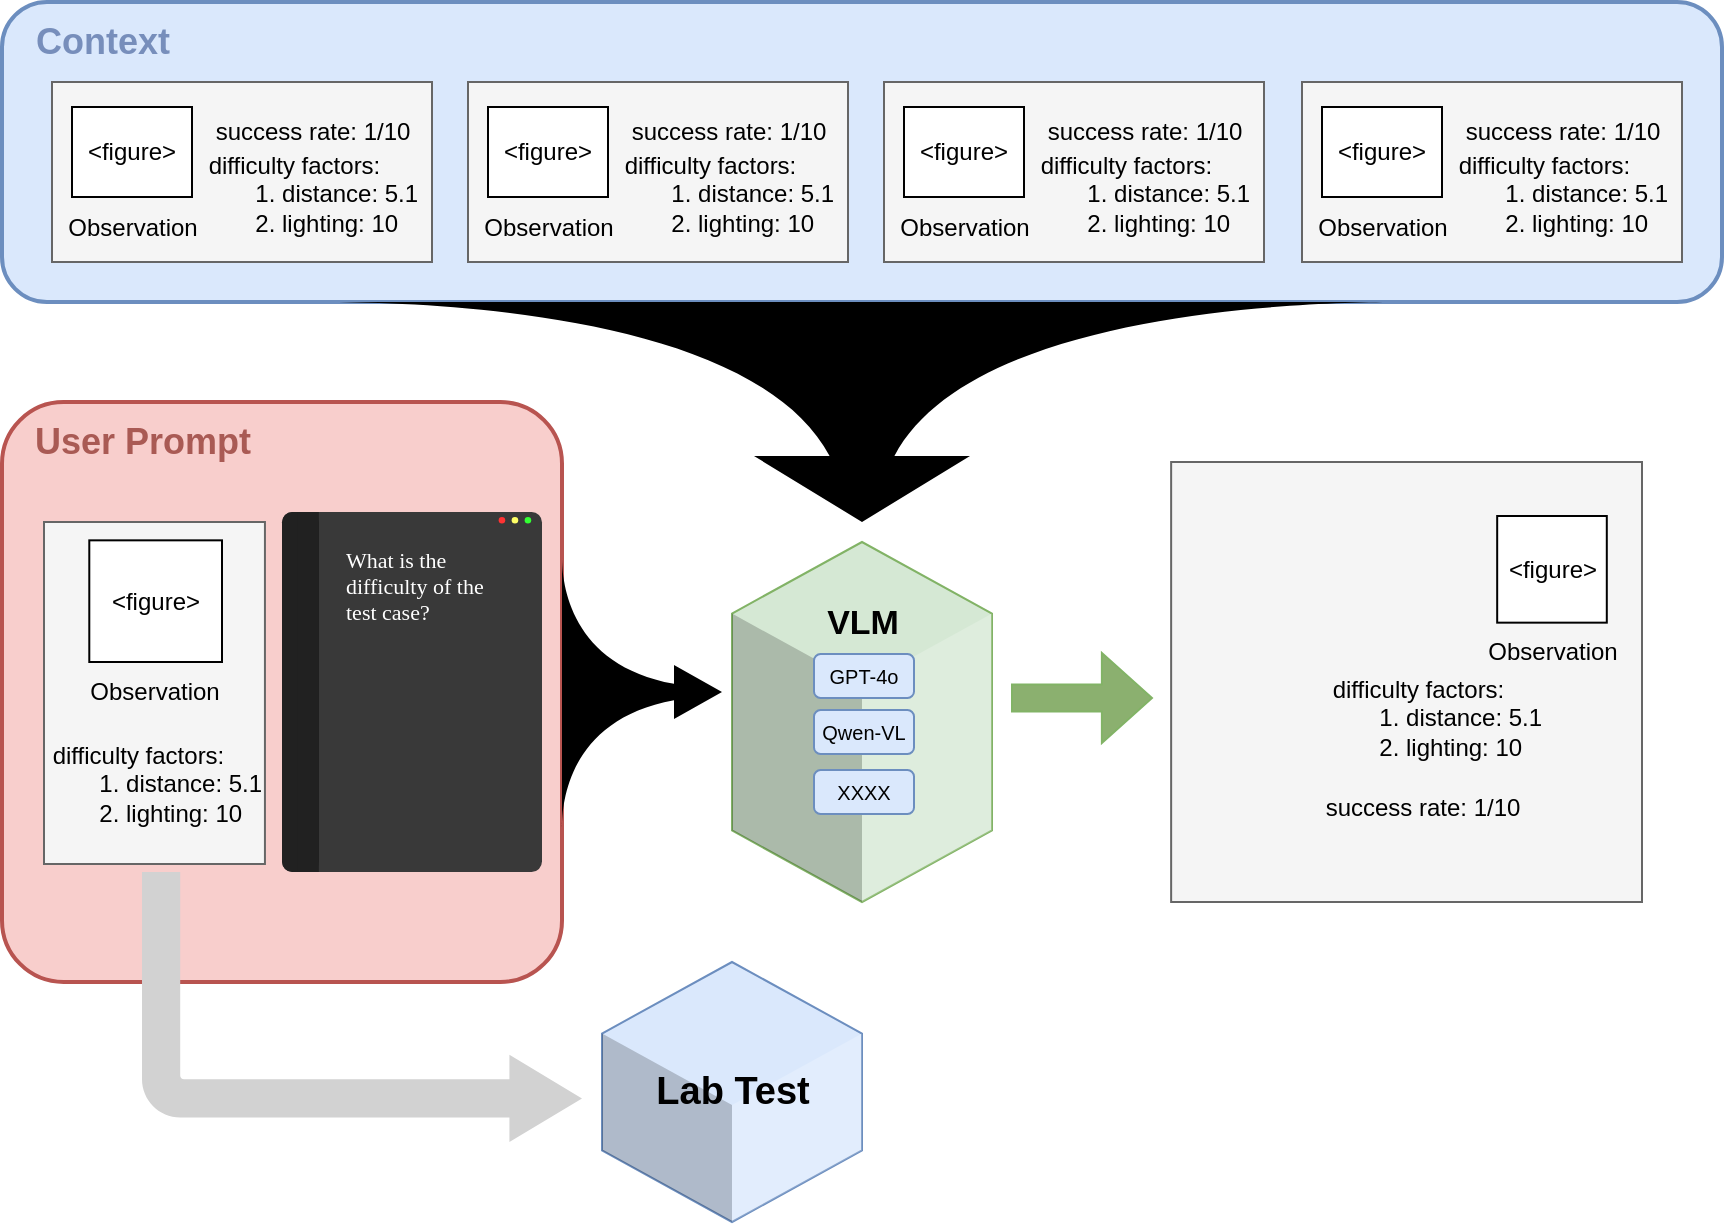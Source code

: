 <mxfile version="28.1.1">
  <diagram name="第 1 页" id="pIKOWr3wA6XIwj2baS32">
    <mxGraphModel dx="827" dy="555" grid="1" gridSize="10" guides="1" tooltips="1" connect="1" arrows="1" fold="1" page="1" pageScale="1" pageWidth="2009" pageHeight="827" math="0" shadow="0">
      <root>
        <mxCell id="0" />
        <mxCell id="1" parent="0" />
        <mxCell id="crVc_9CIVtoh6Q2KUuG3-3" value="" style="rounded=1;whiteSpace=wrap;html=1;fillColor=#dae8fc;strokeColor=#6c8ebf;strokeWidth=2;" parent="1" vertex="1">
          <mxGeometry x="80" y="130" width="860" height="150" as="geometry" />
        </mxCell>
        <mxCell id="crVc_9CIVtoh6Q2KUuG3-4" value="&lt;font style=&quot;font-size: 18px; color: light-dark(rgb(119, 142, 187), rgb(43, 130, 218));&quot;&gt;&lt;b style=&quot;&quot;&gt;Context&lt;/b&gt;&lt;/font&gt;" style="text;html=1;align=center;verticalAlign=middle;resizable=0;points=[];autosize=1;strokeColor=none;fillColor=none;" parent="1" vertex="1">
          <mxGeometry x="85" y="130" width="90" height="40" as="geometry" />
        </mxCell>
        <mxCell id="crVc_9CIVtoh6Q2KUuG3-11" value="" style="rounded=1;whiteSpace=wrap;html=1;fillColor=#f8cecc;strokeColor=#b85450;strokeWidth=2;arcSize=11;" parent="1" vertex="1">
          <mxGeometry x="80" y="330" width="280" height="290" as="geometry" />
        </mxCell>
        <mxCell id="crVc_9CIVtoh6Q2KUuG3-13" value="" style="group" parent="1" vertex="1" connectable="0">
          <mxGeometry x="100" y="170" width="208" height="90" as="geometry" />
        </mxCell>
        <mxCell id="crVc_9CIVtoh6Q2KUuG3-6" value="" style="rounded=0;whiteSpace=wrap;html=1;fillColor=#f5f5f5;fontColor=#333333;strokeColor=#666666;" parent="crVc_9CIVtoh6Q2KUuG3-13" vertex="1">
          <mxGeometry x="5" width="190" height="90" as="geometry" />
        </mxCell>
        <mxCell id="crVc_9CIVtoh6Q2KUuG3-7" value="&amp;lt;figure&amp;gt;" style="rounded=0;whiteSpace=wrap;html=1;" parent="crVc_9CIVtoh6Q2KUuG3-13" vertex="1">
          <mxGeometry x="15" y="12.5" width="60" height="45" as="geometry" />
        </mxCell>
        <mxCell id="crVc_9CIVtoh6Q2KUuG3-8" value="Observation" style="text;html=1;align=center;verticalAlign=middle;resizable=0;points=[];autosize=1;strokeColor=none;fillColor=none;" parent="crVc_9CIVtoh6Q2KUuG3-13" vertex="1">
          <mxGeometry y="57.5" width="90" height="30" as="geometry" />
        </mxCell>
        <mxCell id="crVc_9CIVtoh6Q2KUuG3-9" value="success rate: 1/10" style="text;html=1;align=center;verticalAlign=middle;resizable=0;points=[];autosize=1;strokeColor=none;fillColor=none;" parent="crVc_9CIVtoh6Q2KUuG3-13" vertex="1">
          <mxGeometry x="75" y="10" width="120" height="30" as="geometry" />
        </mxCell>
        <mxCell id="crVc_9CIVtoh6Q2KUuG3-10" value="&amp;nbsp;difficulty factors:&lt;div&gt;&lt;span style=&quot;white-space: pre;&quot;&gt;&#x9;&lt;/span&gt;1. distance: 5.1&lt;br&gt;&lt;/div&gt;&lt;div&gt;&lt;span style=&quot;white-space: pre;&quot;&gt;&#x9;&lt;/span&gt;2. lighting: 10&lt;br&gt;&lt;/div&gt;" style="text;html=1;align=left;verticalAlign=middle;resizable=0;points=[];autosize=1;strokeColor=none;fillColor=none;" parent="crVc_9CIVtoh6Q2KUuG3-13" vertex="1">
          <mxGeometry x="78" y="25.5" width="130" height="60" as="geometry" />
        </mxCell>
        <mxCell id="crVc_9CIVtoh6Q2KUuG3-14" value="" style="group" parent="1" vertex="1" connectable="0">
          <mxGeometry x="308" y="170" width="208" height="90" as="geometry" />
        </mxCell>
        <mxCell id="crVc_9CIVtoh6Q2KUuG3-15" value="" style="rounded=0;whiteSpace=wrap;html=1;fillColor=#f5f5f5;fontColor=#333333;strokeColor=#666666;" parent="crVc_9CIVtoh6Q2KUuG3-14" vertex="1">
          <mxGeometry x="5" width="190" height="90" as="geometry" />
        </mxCell>
        <mxCell id="crVc_9CIVtoh6Q2KUuG3-16" value="&amp;lt;figure&amp;gt;" style="rounded=0;whiteSpace=wrap;html=1;" parent="crVc_9CIVtoh6Q2KUuG3-14" vertex="1">
          <mxGeometry x="15" y="12.5" width="60" height="45" as="geometry" />
        </mxCell>
        <mxCell id="crVc_9CIVtoh6Q2KUuG3-17" value="Observation" style="text;html=1;align=center;verticalAlign=middle;resizable=0;points=[];autosize=1;strokeColor=none;fillColor=none;" parent="crVc_9CIVtoh6Q2KUuG3-14" vertex="1">
          <mxGeometry y="57.5" width="90" height="30" as="geometry" />
        </mxCell>
        <mxCell id="crVc_9CIVtoh6Q2KUuG3-18" value="success rate: 1/10" style="text;html=1;align=center;verticalAlign=middle;resizable=0;points=[];autosize=1;strokeColor=none;fillColor=none;" parent="crVc_9CIVtoh6Q2KUuG3-14" vertex="1">
          <mxGeometry x="75" y="10" width="120" height="30" as="geometry" />
        </mxCell>
        <mxCell id="crVc_9CIVtoh6Q2KUuG3-19" value="&amp;nbsp;difficulty factors:&lt;div&gt;&lt;span style=&quot;white-space: pre;&quot;&gt;&#x9;&lt;/span&gt;1. distance: 5.1&lt;br&gt;&lt;/div&gt;&lt;div&gt;&lt;span style=&quot;white-space: pre;&quot;&gt;&#x9;&lt;/span&gt;2. lighting: 10&lt;br&gt;&lt;/div&gt;" style="text;html=1;align=left;verticalAlign=middle;resizable=0;points=[];autosize=1;strokeColor=none;fillColor=none;" parent="crVc_9CIVtoh6Q2KUuG3-14" vertex="1">
          <mxGeometry x="78" y="25.5" width="130" height="60" as="geometry" />
        </mxCell>
        <mxCell id="crVc_9CIVtoh6Q2KUuG3-20" value="" style="group" parent="1" vertex="1" connectable="0">
          <mxGeometry x="516" y="170" width="208" height="90" as="geometry" />
        </mxCell>
        <mxCell id="crVc_9CIVtoh6Q2KUuG3-21" value="" style="rounded=0;whiteSpace=wrap;html=1;fillColor=#f5f5f5;fontColor=#333333;strokeColor=#666666;" parent="crVc_9CIVtoh6Q2KUuG3-20" vertex="1">
          <mxGeometry x="5" width="190" height="90" as="geometry" />
        </mxCell>
        <mxCell id="crVc_9CIVtoh6Q2KUuG3-22" value="&amp;lt;figure&amp;gt;" style="rounded=0;whiteSpace=wrap;html=1;" parent="crVc_9CIVtoh6Q2KUuG3-20" vertex="1">
          <mxGeometry x="15" y="12.5" width="60" height="45" as="geometry" />
        </mxCell>
        <mxCell id="crVc_9CIVtoh6Q2KUuG3-23" value="Observation" style="text;html=1;align=center;verticalAlign=middle;resizable=0;points=[];autosize=1;strokeColor=none;fillColor=none;" parent="crVc_9CIVtoh6Q2KUuG3-20" vertex="1">
          <mxGeometry y="57.5" width="90" height="30" as="geometry" />
        </mxCell>
        <mxCell id="crVc_9CIVtoh6Q2KUuG3-24" value="success rate: 1/10" style="text;html=1;align=center;verticalAlign=middle;resizable=0;points=[];autosize=1;strokeColor=none;fillColor=none;" parent="crVc_9CIVtoh6Q2KUuG3-20" vertex="1">
          <mxGeometry x="75" y="10" width="120" height="30" as="geometry" />
        </mxCell>
        <mxCell id="crVc_9CIVtoh6Q2KUuG3-25" value="&amp;nbsp;difficulty factors:&lt;div&gt;&lt;span style=&quot;white-space: pre;&quot;&gt;&#x9;&lt;/span&gt;1. distance: 5.1&lt;br&gt;&lt;/div&gt;&lt;div&gt;&lt;span style=&quot;white-space: pre;&quot;&gt;&#x9;&lt;/span&gt;2. lighting: 10&lt;br&gt;&lt;/div&gt;" style="text;html=1;align=left;verticalAlign=middle;resizable=0;points=[];autosize=1;strokeColor=none;fillColor=none;" parent="crVc_9CIVtoh6Q2KUuG3-20" vertex="1">
          <mxGeometry x="78" y="25.5" width="130" height="60" as="geometry" />
        </mxCell>
        <mxCell id="crVc_9CIVtoh6Q2KUuG3-26" value="" style="group" parent="1" vertex="1" connectable="0">
          <mxGeometry x="725" y="170" width="208" height="90" as="geometry" />
        </mxCell>
        <mxCell id="crVc_9CIVtoh6Q2KUuG3-27" value="" style="rounded=0;whiteSpace=wrap;html=1;fillColor=#f5f5f5;fontColor=#333333;strokeColor=#666666;" parent="crVc_9CIVtoh6Q2KUuG3-26" vertex="1">
          <mxGeometry x="5" width="190" height="90" as="geometry" />
        </mxCell>
        <mxCell id="crVc_9CIVtoh6Q2KUuG3-28" value="&amp;lt;figure&amp;gt;" style="rounded=0;whiteSpace=wrap;html=1;" parent="crVc_9CIVtoh6Q2KUuG3-26" vertex="1">
          <mxGeometry x="15" y="12.5" width="60" height="45" as="geometry" />
        </mxCell>
        <mxCell id="crVc_9CIVtoh6Q2KUuG3-29" value="Observation" style="text;html=1;align=center;verticalAlign=middle;resizable=0;points=[];autosize=1;strokeColor=none;fillColor=none;" parent="crVc_9CIVtoh6Q2KUuG3-26" vertex="1">
          <mxGeometry y="57.5" width="90" height="30" as="geometry" />
        </mxCell>
        <mxCell id="crVc_9CIVtoh6Q2KUuG3-30" value="success rate: 1/10" style="text;html=1;align=center;verticalAlign=middle;resizable=0;points=[];autosize=1;strokeColor=none;fillColor=none;" parent="crVc_9CIVtoh6Q2KUuG3-26" vertex="1">
          <mxGeometry x="75" y="10" width="120" height="30" as="geometry" />
        </mxCell>
        <mxCell id="crVc_9CIVtoh6Q2KUuG3-31" value="&amp;nbsp;difficulty factors:&lt;div&gt;&lt;span style=&quot;white-space: pre;&quot;&gt;&#x9;&lt;/span&gt;1. distance: 5.1&lt;br&gt;&lt;/div&gt;&lt;div&gt;&lt;span style=&quot;white-space: pre;&quot;&gt;&#x9;&lt;/span&gt;2. lighting: 10&lt;br&gt;&lt;/div&gt;" style="text;html=1;align=left;verticalAlign=middle;resizable=0;points=[];autosize=1;strokeColor=none;fillColor=none;" parent="crVc_9CIVtoh6Q2KUuG3-26" vertex="1">
          <mxGeometry x="78" y="25.5" width="130" height="60" as="geometry" />
        </mxCell>
        <mxCell id="crVc_9CIVtoh6Q2KUuG3-55" value="" style="shape=stencil(tZXRjoIwEEW/pq+bluqafdx0d/+jYpXG2pIWFf/ewhRiEVhCIDGYmUtPbzsziihzGc8FSnCG6A9KEoKxf/r43om5y0VaQPLGreR7JUBxhTVncZeHIjCkzoSVRaXSX4S//TvVh7LUaO0h0mgXKS+6h3Gp/VpcAixs/4ii3PMvohA2mIQsSv6mYz+264DJSn5jbON+cb/LgWPHZK3CLQYm87GU+cxQc1O25+n5ZM1VH3rN2Gquxvu9HUYIszjstTOwKWVHY8WIG5jm1ChjfQK+691AYCCMXe5RKtWzvkpPWJ3z6mfkTWjki7mJfy6rn9yW/mqBQOJLfJAIUiYQbho5xKH5ShrkXZBDvJvkQUn9cohNfIo5iG1n2PAMxucCNugMRLcgrQ8S33gowFenIDguSHv0piLTPCjjxEhT+vxAX0K7w2wMjeLbxNVZ+OOtE08=);whiteSpace=wrap;html=1;strokeWidth=2;gradientColor=none;editable=1;movable=1;resizable=1;rotatable=1;deletable=1;locked=0;connectable=1;strokeColor=none;fillColor=light-dark(#778ebb, #2b82da);flipH=0;" parent="1" vertex="1">
          <mxGeometry x="240" y="280" width="540" height="110" as="geometry" />
        </mxCell>
        <mxCell id="crVc_9CIVtoh6Q2KUuG3-62" value="&lt;font style=&quot;font-size: 18px;&quot;&gt;&lt;b style=&quot;&quot;&gt;User Prompt&lt;/b&gt;&lt;/font&gt;" style="text;html=1;align=center;verticalAlign=middle;resizable=0;points=[];autosize=1;strokeColor=none;fillColor=none;fontColor=light-dark(#a95a54, #ededed);" parent="1" vertex="1">
          <mxGeometry x="85" y="330" width="130" height="40" as="geometry" />
        </mxCell>
        <mxCell id="crVc_9CIVtoh6Q2KUuG3-69" value="" style="group" parent="1" vertex="1" connectable="0">
          <mxGeometry x="100.0" y="390" width="130" height="171" as="geometry" />
        </mxCell>
        <mxCell id="crVc_9CIVtoh6Q2KUuG3-64" value="" style="rounded=0;whiteSpace=wrap;html=1;fillColor=#f5f5f5;fontColor=#333333;strokeColor=#666666;" parent="crVc_9CIVtoh6Q2KUuG3-69" vertex="1">
          <mxGeometry x="1.0" width="110.47" height="171" as="geometry" />
        </mxCell>
        <mxCell id="crVc_9CIVtoh6Q2KUuG3-65" value="&amp;lt;figure&amp;gt;" style="rounded=0;whiteSpace=wrap;html=1;" parent="crVc_9CIVtoh6Q2KUuG3-69" vertex="1">
          <mxGeometry x="23.65" y="9.17" width="66.35" height="60.83" as="geometry" />
        </mxCell>
        <mxCell id="crVc_9CIVtoh6Q2KUuG3-66" value="Observation" style="text;html=1;align=center;verticalAlign=middle;resizable=0;points=[];autosize=1;strokeColor=none;fillColor=none;" parent="crVc_9CIVtoh6Q2KUuG3-69" vertex="1">
          <mxGeometry x="11.24" y="70.497" width="90" height="30" as="geometry" />
        </mxCell>
        <mxCell id="crVc_9CIVtoh6Q2KUuG3-68" value="&amp;nbsp;difficulty factors:&lt;div&gt;&lt;span style=&quot;white-space: pre;&quot;&gt;&#x9;&lt;/span&gt;1. distance: 5.1&lt;br&gt;&lt;/div&gt;&lt;div&gt;&lt;span style=&quot;white-space: pre;&quot;&gt;&#x9;&lt;/span&gt;2. lighting: 10&lt;br&gt;&lt;/div&gt;" style="text;html=1;align=left;verticalAlign=middle;resizable=0;points=[];autosize=1;strokeColor=none;fillColor=none;" parent="crVc_9CIVtoh6Q2KUuG3-69" vertex="1">
          <mxGeometry y="101" width="130" height="60" as="geometry" />
        </mxCell>
        <mxCell id="crVc_9CIVtoh6Q2KUuG3-73" value="" style="verticalLabelPosition=bottom;verticalAlign=top;html=1;shape=mxgraph.infographic.shadedCube;isoAngle=17.09;fillColor=#d5e8d4;strokeColor=#82b366;pointerEvents=0;align=center;fontFamily=Helvetica;fontSize=12;flipH=1;" parent="1" vertex="1">
          <mxGeometry x="445" y="400" width="130" height="180" as="geometry" />
        </mxCell>
        <mxCell id="crVc_9CIVtoh6Q2KUuG3-83" value="" style="group;rotation=0;strokeColor=none;direction=west;convertToSvg=0;" parent="1" vertex="1" connectable="0">
          <mxGeometry x="480" y="420" width="60" height="116" as="geometry" />
        </mxCell>
        <mxCell id="crVc_9CIVtoh6Q2KUuG3-79" value="&lt;span style=&quot;font-size: 10px;&quot;&gt;XXXX&lt;/span&gt;" style="rounded=1;whiteSpace=wrap;html=1;pointerEvents=0;align=center;verticalAlign=middle;fontFamily=Helvetica;fontSize=12;fillColor=#dae8fc;strokeColor=#6c8ebf;rotation=0;" parent="crVc_9CIVtoh6Q2KUuG3-83" vertex="1">
          <mxGeometry x="6" y="94" width="50" height="22" as="geometry" />
        </mxCell>
        <mxCell id="crVc_9CIVtoh6Q2KUuG3-76" value="&lt;font style=&quot;font-size: 17px;&quot;&gt;VLM&lt;/font&gt;" style="text;html=1;align=center;verticalAlign=middle;resizable=0;points=[];autosize=1;strokeColor=none;fillColor=none;fontFamily=Helvetica;fontSize=18;fontColor=default;fontStyle=1;rotation=0;" parent="crVc_9CIVtoh6Q2KUuG3-83" vertex="1">
          <mxGeometry width="60" height="40" as="geometry" />
        </mxCell>
        <mxCell id="crVc_9CIVtoh6Q2KUuG3-77" value="&lt;font style=&quot;font-size: 10px;&quot;&gt;GPT-4o&lt;/font&gt;" style="rounded=1;whiteSpace=wrap;html=1;pointerEvents=0;align=center;verticalAlign=middle;fontFamily=Helvetica;fontSize=12;fillColor=#dae8fc;strokeColor=#6c8ebf;rotation=0;" parent="crVc_9CIVtoh6Q2KUuG3-83" vertex="1">
          <mxGeometry x="6" y="36" width="50" height="22" as="geometry" />
        </mxCell>
        <mxCell id="crVc_9CIVtoh6Q2KUuG3-78" value="&lt;span style=&quot;font-size: 10px;&quot;&gt;Qwen-VL&lt;/span&gt;" style="rounded=1;whiteSpace=wrap;html=1;pointerEvents=0;align=center;verticalAlign=middle;fontFamily=Helvetica;fontSize=12;fillColor=#dae8fc;strokeColor=#6c8ebf;rotation=0;" parent="crVc_9CIVtoh6Q2KUuG3-83" vertex="1">
          <mxGeometry x="6" y="64" width="50" height="22" as="geometry" />
        </mxCell>
        <mxCell id="crVc_9CIVtoh6Q2KUuG3-148" value="" style="group" parent="1" vertex="1" connectable="0">
          <mxGeometry x="220" y="385" width="140" height="180" as="geometry" />
        </mxCell>
        <mxCell id="crVc_9CIVtoh6Q2KUuG3-70" value="" style="rounded=1;whiteSpace=wrap;html=1;pointerEvents=0;align=center;verticalAlign=top;fontFamily=Helvetica;fontSize=12;fontColor=default;fillColor=light-dark(#393939,#EDEDED);gradientColor=none;arcSize=4;strokeColor=none;fillStyle=auto;gradientDirection=west;" parent="crVc_9CIVtoh6Q2KUuG3-148" vertex="1">
          <mxGeometry width="130" height="180" as="geometry" />
        </mxCell>
        <mxCell id="crVc_9CIVtoh6Q2KUuG3-141" value="" style="group" parent="crVc_9CIVtoh6Q2KUuG3-148" vertex="1" connectable="0">
          <mxGeometry width="18.417" height="180" as="geometry" />
        </mxCell>
        <mxCell id="crVc_9CIVtoh6Q2KUuG3-139" value="" style="rounded=1;whiteSpace=wrap;html=1;pointerEvents=0;align=center;verticalAlign=top;fontFamily=Helvetica;fontSize=12;fontColor=default;fillColor=light-dark(#212121,#EDEDED);gradientColor=none;arcSize=28;strokeColor=none;fillStyle=auto;gradientDirection=west;" parent="crVc_9CIVtoh6Q2KUuG3-141" vertex="1">
          <mxGeometry width="18.417" height="180" as="geometry" />
        </mxCell>
        <mxCell id="crVc_9CIVtoh6Q2KUuG3-140" value="" style="rounded=1;whiteSpace=wrap;html=1;pointerEvents=0;align=center;verticalAlign=top;fontFamily=Helvetica;fontSize=12;fontColor=default;fillColor=light-dark(#212121,#EDEDED);gradientColor=none;arcSize=0;strokeColor=none;fillStyle=auto;gradientDirection=west;" parent="crVc_9CIVtoh6Q2KUuG3-141" vertex="1">
          <mxGeometry x="7.583" width="10.833" height="180" as="geometry" />
        </mxCell>
        <mxCell id="crVc_9CIVtoh6Q2KUuG3-147" value="" style="group" parent="crVc_9CIVtoh6Q2KUuG3-148" vertex="1" connectable="0">
          <mxGeometry x="108.333" y="2.455" width="17.333" height="3.273" as="geometry" />
        </mxCell>
        <mxCell id="crVc_9CIVtoh6Q2KUuG3-144" value="" style="ellipse;whiteSpace=wrap;html=1;pointerEvents=0;align=center;verticalAlign=top;fontFamily=Helvetica;fontSize=12;fontColor=default;fillColor=#FFFF66;gradientColor=none;aspect=fixed;strokeColor=none;" parent="crVc_9CIVtoh6Q2KUuG3-147" vertex="1">
          <mxGeometry x="6.5" width="3.273" height="3.273" as="geometry" />
        </mxCell>
        <mxCell id="crVc_9CIVtoh6Q2KUuG3-145" value="" style="ellipse;whiteSpace=wrap;html=1;pointerEvents=0;align=center;verticalAlign=top;fontFamily=Helvetica;fontSize=12;fontColor=default;fillColor=#33FF33;gradientColor=none;aspect=fixed;strokeColor=none;" parent="crVc_9CIVtoh6Q2KUuG3-147" vertex="1">
          <mxGeometry x="13" width="3.273" height="3.273" as="geometry" />
        </mxCell>
        <mxCell id="crVc_9CIVtoh6Q2KUuG3-146" value="" style="ellipse;whiteSpace=wrap;html=1;pointerEvents=0;align=center;verticalAlign=top;fontFamily=Helvetica;fontSize=12;fontColor=default;fillColor=#FF3333;gradientColor=none;aspect=fixed;strokeColor=none;" parent="crVc_9CIVtoh6Q2KUuG3-147" vertex="1">
          <mxGeometry width="3.273" height="3.273" as="geometry" />
        </mxCell>
        <mxCell id="crVc_9CIVtoh6Q2KUuG3-72" value="What is the difficulty of the test case?" style="whiteSpace=wrap;html=1;pointerEvents=0;align=left;verticalAlign=top;fontFamily=Consolas;fontSize=11;fontColor=#FFFFFF;fillColor=none;gradientColor=none;strokeColor=none;" parent="crVc_9CIVtoh6Q2KUuG3-148" vertex="1">
          <mxGeometry x="30" y="11.455" width="80" height="49.091" as="geometry" />
        </mxCell>
        <mxCell id="crVc_9CIVtoh6Q2KUuG3-149" value="" style="shape=stencil(tZXRjoIwEEW/pq+bluqafdx0d/+jYpXG2pIWFf/ewhRiEVhCIDGYmUtPbzsziihzGc8FSnCG6A9KEoKxf/r43om5y0VaQPLGreR7JUBxhTVncZeHIjCkzoSVRaXSX4S//TvVh7LUaO0h0mgXKS+6h3Gp/VpcAixs/4ii3PMvohA2mIQsSv6mYz+264DJSn5jbON+cb/LgWPHZK3CLQYm87GU+cxQc1O25+n5ZM1VH3rN2Gquxvu9HUYIszjstTOwKWVHY8WIG5jm1ChjfQK+691AYCCMXe5RKtWzvkpPWJ3z6mfkTWjki7mJfy6rn9yW/mqBQOJLfJAIUiYQbho5xKH5ShrkXZBDvJvkQUn9cohNfIo5iG1n2PAMxucCNugMRLcgrQ8S33gowFenIDguSHv0piLTPCjjxEhT+vxAX0K7w2wMjeLbxNVZ+OOtE08=);whiteSpace=wrap;html=1;strokeWidth=2;gradientColor=none;editable=1;movable=1;resizable=1;rotatable=1;deletable=1;locked=0;connectable=1;strokeColor=none;fillColor=light-dark(#a95a54, #2b82da);flipH=0;direction=north;" parent="1" vertex="1">
          <mxGeometry x="360" y="407.25" width="80" height="135.5" as="geometry" />
        </mxCell>
        <mxCell id="hDEv1wbBDbdIeiEGGIjY-1" value="" style="html=1;shadow=0;dashed=0;align=center;verticalAlign=middle;shape=mxgraph.arrows2.arrow;dy=0.7;dx=25.06;notch=0;fillColor=light-dark(#8bb06f, #1f2f1e);strokeColor=#82b366;" vertex="1" parent="1">
          <mxGeometry x="585" y="455.5" width="70" height="45" as="geometry" />
        </mxCell>
        <mxCell id="hDEv1wbBDbdIeiEGGIjY-2" value="" style="group" vertex="1" connectable="0" parent="1">
          <mxGeometry x="660" y="360" width="240" height="220" as="geometry" />
        </mxCell>
        <mxCell id="hDEv1wbBDbdIeiEGGIjY-3" value="" style="rounded=0;whiteSpace=wrap;html=1;fillColor=#f5f5f5;fontColor=#333333;strokeColor=#666666;" vertex="1" parent="hDEv1wbBDbdIeiEGGIjY-2">
          <mxGeometry x="4.57" width="235.43" height="220" as="geometry" />
        </mxCell>
        <mxCell id="hDEv1wbBDbdIeiEGGIjY-4" value="&amp;lt;figure&amp;gt;" style="rounded=0;whiteSpace=wrap;html=1;" vertex="1" parent="hDEv1wbBDbdIeiEGGIjY-2">
          <mxGeometry x="167.59" y="27" width="54.81" height="53.33" as="geometry" />
        </mxCell>
        <mxCell id="hDEv1wbBDbdIeiEGGIjY-5" value="Observation" style="text;html=1;align=center;verticalAlign=middle;resizable=0;points=[];autosize=1;strokeColor=none;fillColor=none;" vertex="1" parent="hDEv1wbBDbdIeiEGGIjY-2">
          <mxGeometry x="150" y="80.328" width="90" height="30" as="geometry" />
        </mxCell>
        <mxCell id="hDEv1wbBDbdIeiEGGIjY-6" value="success rate: 1/10" style="text;html=1;align=center;verticalAlign=middle;resizable=0;points=[];autosize=1;strokeColor=none;fillColor=none;" vertex="1" parent="hDEv1wbBDbdIeiEGGIjY-2">
          <mxGeometry x="70.0" y="157.782" width="120" height="30" as="geometry" />
        </mxCell>
        <mxCell id="hDEv1wbBDbdIeiEGGIjY-7" value="&amp;nbsp;difficulty factors:&lt;div&gt;&lt;span style=&quot;white-space: pre;&quot;&gt;&#x9;&lt;/span&gt;1. distance: 5.1&lt;br&gt;&lt;/div&gt;&lt;div&gt;&lt;span style=&quot;white-space: pre;&quot;&gt;&#x9;&lt;/span&gt;2. lighting: 10&lt;br&gt;&lt;/div&gt;" style="text;html=1;align=left;verticalAlign=middle;resizable=0;points=[];autosize=1;strokeColor=none;fillColor=none;" vertex="1" parent="hDEv1wbBDbdIeiEGGIjY-2">
          <mxGeometry x="80" y="97.787" width="130" height="60" as="geometry" />
        </mxCell>
        <mxCell id="hDEv1wbBDbdIeiEGGIjY-8" value="" style="verticalLabelPosition=bottom;verticalAlign=top;html=1;shape=mxgraph.infographic.shadedCube;isoAngle=17.09;fillColor=#dae8fc;strokeColor=#6c8ebf;pointerEvents=0;align=center;fontFamily=Helvetica;fontSize=12;flipH=1;" vertex="1" parent="1">
          <mxGeometry x="380" y="610" width="130" height="130" as="geometry" />
        </mxCell>
        <mxCell id="hDEv1wbBDbdIeiEGGIjY-9" value="&lt;font&gt;&lt;b&gt;Lab Test&lt;/b&gt;&lt;/font&gt;" style="text;html=1;align=center;verticalAlign=middle;resizable=0;points=[];autosize=1;strokeColor=none;fillColor=none;fontSize=19;" vertex="1" parent="1">
          <mxGeometry x="395" y="655" width="100" height="40" as="geometry" />
        </mxCell>
        <mxCell id="hDEv1wbBDbdIeiEGGIjY-10" value="" style="html=1;shadow=0;dashed=0;align=center;verticalAlign=middle;shape=mxgraph.arrows2.bendArrow;dy=9.55;dx=36.29;notch=0;arrowHead=43.57;rounded=1;flipV=1;fillColor=light-dark(#D2D2D2,#EDEDED);strokeColor=none;" vertex="1" parent="1">
          <mxGeometry x="150" y="565" width="220" height="135" as="geometry" />
        </mxCell>
      </root>
    </mxGraphModel>
  </diagram>
</mxfile>
